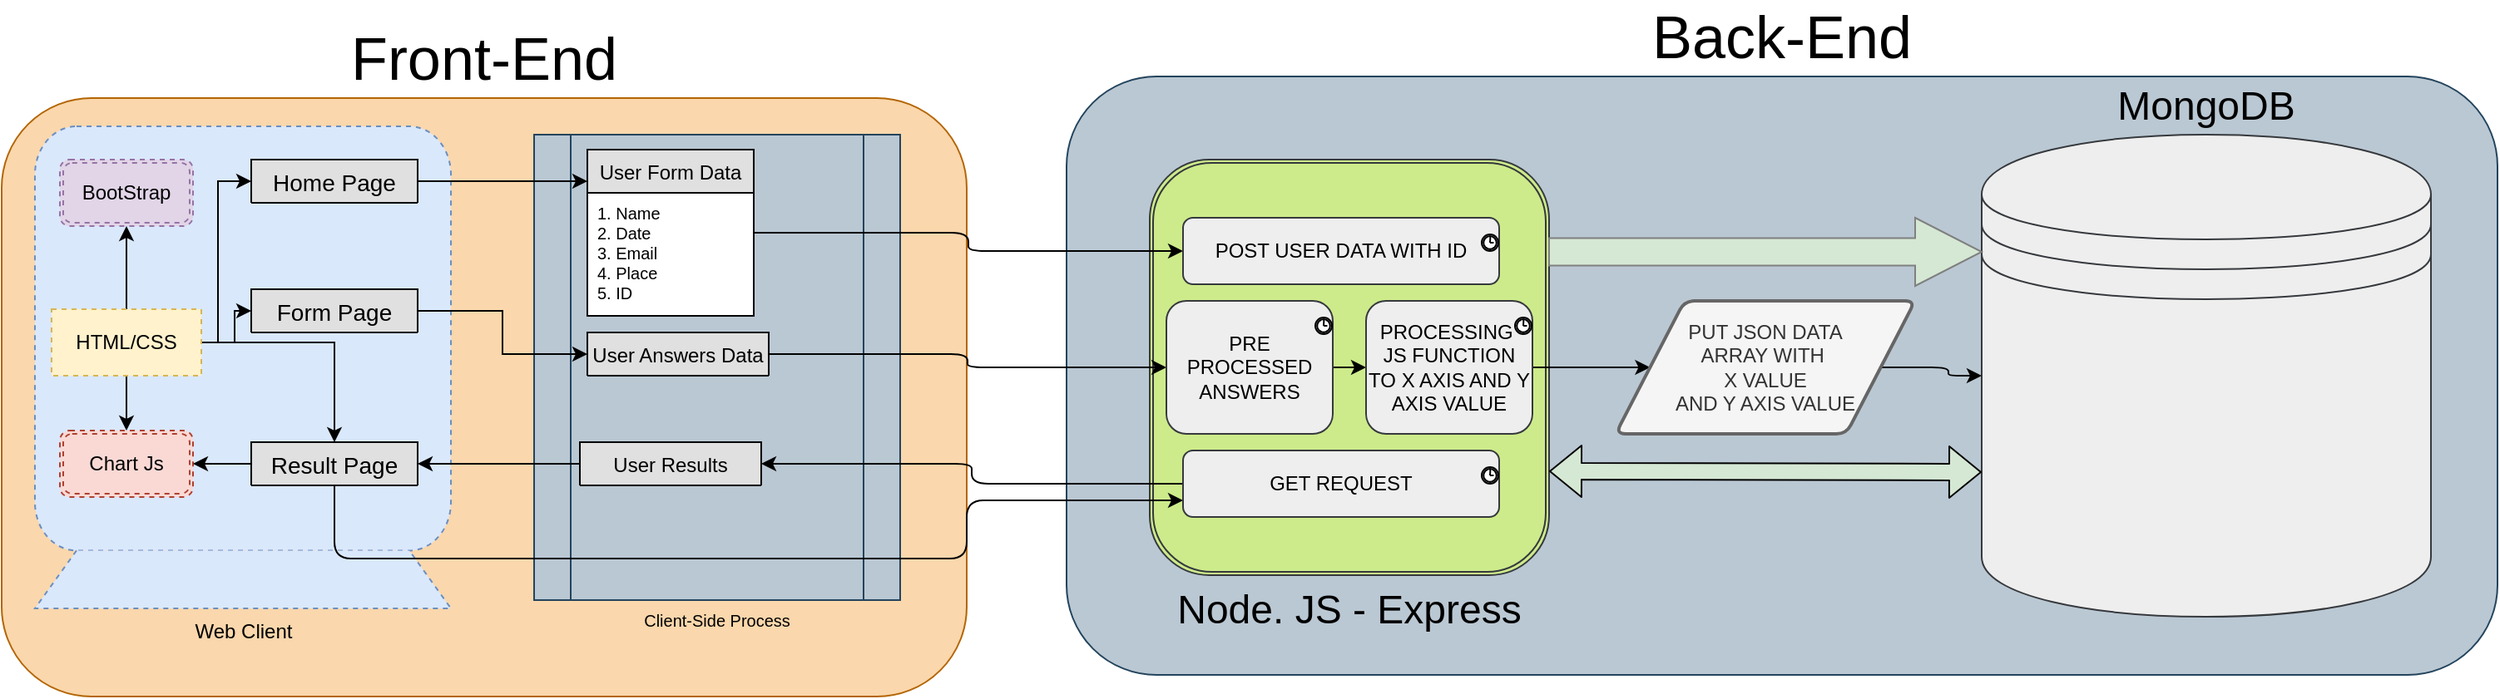 <mxfile version="12.9.3" type="device"><diagram id="eZ3UpVHoNo-EYJFAKoJH" name="Page-1"><mxGraphModel dx="1024" dy="632" grid="1" gridSize="10" guides="1" tooltips="1" connect="1" arrows="1" fold="1" page="1" pageScale="1" pageWidth="1100" pageHeight="850" math="0" shadow="0"><root><mxCell id="0"/><mxCell id="1" parent="0"/><mxCell id="kJoEcXsxbbXOO5XHEtkv-96" value="&lt;font style=&quot;font-size: 36px&quot;&gt;Back-End&lt;br&gt;&lt;/font&gt;" style="shape=ext;rounded=1;html=1;whiteSpace=wrap;fillColor=#bac8d3;strokeColor=#23445d;labelPosition=center;verticalLabelPosition=top;align=center;verticalAlign=bottom;labelBorderColor=none;movable=1;resizable=1;rotatable=1;deletable=1;editable=1;connectable=1;" parent="1" vertex="1"><mxGeometry x="690" y="70" width="860" height="360" as="geometry"/></mxCell><mxCell id="kJoEcXsxbbXOO5XHEtkv-128" value="&lt;font style=&quot;font-size: 24px&quot;&gt;Node. JS - Express&lt;/font&gt;" style="shape=ext;rounded=1;html=1;whiteSpace=wrap;double=1;fontSize=12;fillColor=#cdeb8b;strokeColor=#36393d;labelPosition=center;verticalLabelPosition=bottom;align=center;verticalAlign=top;" parent="1" vertex="1"><mxGeometry x="740" y="120" width="240" height="250" as="geometry"/></mxCell><mxCell id="kJoEcXsxbbXOO5XHEtkv-28" value="&lt;font style=&quot;font-size: 36px&quot;&gt;Front-End&lt;br&gt;&lt;/font&gt;" style="shape=ext;rounded=1;html=1;whiteSpace=wrap;fillColor=#fad7ac;strokeColor=#b46504;labelPosition=center;verticalLabelPosition=top;align=center;verticalAlign=bottom;labelBorderColor=none;movable=1;resizable=1;rotatable=1;deletable=1;editable=1;connectable=1;" parent="1" vertex="1"><mxGeometry x="50" y="83" width="580" height="360" as="geometry"/></mxCell><mxCell id="kJoEcXsxbbXOO5XHEtkv-2" value="&lt;font style=&quot;font-size: 12px&quot;&gt;Web Client&lt;/font&gt;" style="html=1;outlineConnect=0;fillColor=#dae8fc;shape=mxgraph.archimate3.device;strokeColor=#6c8ebf;dashed=1;labelPosition=center;verticalLabelPosition=bottom;align=center;verticalAlign=top;movable=0;resizable=0;rotatable=0;deletable=0;editable=0;connectable=0;" parent="1" vertex="1"><mxGeometry x="70" y="100" width="250" height="290" as="geometry"/></mxCell><mxCell id="kJoEcXsxbbXOO5XHEtkv-3" value="BootStrap" style="shape=ext;rounded=1;html=1;whiteSpace=wrap;double=1;dashed=1;fillColor=#e1d5e7;strokeColor=#9673a6;movable=0;resizable=0;rotatable=0;deletable=0;editable=0;connectable=0;" parent="1" vertex="1"><mxGeometry x="85" y="120" width="80" height="40" as="geometry"/></mxCell><mxCell id="kJoEcXsxbbXOO5XHEtkv-65" style="edgeStyle=orthogonalEdgeStyle;rounded=0;orthogonalLoop=1;jettySize=auto;html=1;entryX=0.5;entryY=1;entryDx=0;entryDy=0;fontSize=10;movable=0;resizable=0;rotatable=0;deletable=0;editable=0;connectable=0;" parent="1" source="kJoEcXsxbbXOO5XHEtkv-6" target="kJoEcXsxbbXOO5XHEtkv-3" edge="1"><mxGeometry relative="1" as="geometry"/></mxCell><mxCell id="kJoEcXsxbbXOO5XHEtkv-66" style="edgeStyle=orthogonalEdgeStyle;rounded=0;orthogonalLoop=1;jettySize=auto;html=1;exitX=1;exitY=0.5;exitDx=0;exitDy=0;entryX=0;entryY=0.5;entryDx=0;entryDy=0;fontSize=10;movable=0;resizable=0;rotatable=0;deletable=0;editable=0;connectable=0;" parent="1" source="kJoEcXsxbbXOO5XHEtkv-6" target="kJoEcXsxbbXOO5XHEtkv-53" edge="1"><mxGeometry relative="1" as="geometry"><Array as="points"><mxPoint x="180" y="230"/><mxPoint x="180" y="133"/></Array></mxGeometry></mxCell><mxCell id="kJoEcXsxbbXOO5XHEtkv-67" style="edgeStyle=orthogonalEdgeStyle;rounded=0;orthogonalLoop=1;jettySize=auto;html=1;entryX=0;entryY=0.5;entryDx=0;entryDy=0;fontSize=10;movable=0;resizable=0;rotatable=0;deletable=0;editable=0;connectable=0;" parent="1" source="kJoEcXsxbbXOO5XHEtkv-6" target="kJoEcXsxbbXOO5XHEtkv-57" edge="1"><mxGeometry relative="1" as="geometry"/></mxCell><mxCell id="kJoEcXsxbbXOO5XHEtkv-80" style="edgeStyle=orthogonalEdgeStyle;rounded=0;orthogonalLoop=1;jettySize=auto;html=1;fontSize=10;movable=0;resizable=0;rotatable=0;deletable=0;editable=0;connectable=0;" parent="1" source="kJoEcXsxbbXOO5XHEtkv-6" target="kJoEcXsxbbXOO5XHEtkv-60" edge="1"><mxGeometry relative="1" as="geometry"><Array as="points"><mxPoint x="250" y="230"/></Array></mxGeometry></mxCell><mxCell id="kJoEcXsxbbXOO5XHEtkv-82" style="edgeStyle=orthogonalEdgeStyle;rounded=0;orthogonalLoop=1;jettySize=auto;html=1;exitX=0.5;exitY=1;exitDx=0;exitDy=0;entryX=0.5;entryY=0;entryDx=0;entryDy=0;fontSize=10;movable=0;resizable=0;rotatable=0;deletable=0;editable=0;connectable=0;" parent="1" source="kJoEcXsxbbXOO5XHEtkv-6" target="kJoEcXsxbbXOO5XHEtkv-71" edge="1"><mxGeometry relative="1" as="geometry"/></mxCell><mxCell id="kJoEcXsxbbXOO5XHEtkv-6" value="HTML/CSS" style="rounded=0;whiteSpace=wrap;html=1;dashed=1;fillColor=#fff2cc;strokeColor=#d6b656;movable=0;resizable=0;rotatable=0;deletable=0;editable=0;connectable=0;" parent="1" vertex="1"><mxGeometry x="80" y="210" width="90" height="40" as="geometry"/></mxCell><mxCell id="kJoEcXsxbbXOO5XHEtkv-53" value="Home Page" style="swimlane;fontStyle=0;childLayout=stackLayout;horizontal=1;startSize=26;fillColor=#e0e0e0;horizontalStack=0;resizeParent=1;resizeParentMax=0;resizeLast=0;collapsible=1;marginBottom=0;swimlaneFillColor=#ffffff;align=center;fontSize=14;movable=0;resizable=0;rotatable=0;deletable=0;editable=0;connectable=0;" parent="1" vertex="1" collapsed="1"><mxGeometry x="200" y="120" width="100" height="26" as="geometry"><mxRectangle x="200" y="120" width="102.5" height="78" as="alternateBounds"/></mxGeometry></mxCell><mxCell id="kJoEcXsxbbXOO5XHEtkv-54" value="About Page" style="text;strokeColor=none;fillColor=none;spacingLeft=4;spacingRight=4;overflow=hidden;rotatable=0;points=[[0,0.5],[1,0.5]];portConstraint=eastwest;fontSize=10;" parent="kJoEcXsxbbXOO5XHEtkv-53" vertex="1"><mxGeometry y="26" width="100" height="26" as="geometry"/></mxCell><mxCell id="kJoEcXsxbbXOO5XHEtkv-55" value="Input User Form" style="text;strokeColor=none;fillColor=none;spacingLeft=4;spacingRight=4;overflow=hidden;rotatable=0;points=[[0,0.5],[1,0.5]];portConstraint=eastwest;fontSize=10;labelBorderColor=none;" parent="kJoEcXsxbbXOO5XHEtkv-53" vertex="1"><mxGeometry y="52" width="100" height="26" as="geometry"/></mxCell><mxCell id="kJoEcXsxbbXOO5XHEtkv-57" value="Form Page" style="swimlane;fontStyle=0;childLayout=stackLayout;horizontal=1;startSize=26;fillColor=#e0e0e0;horizontalStack=0;resizeParent=1;resizeParentMax=0;resizeLast=0;collapsible=1;marginBottom=0;swimlaneFillColor=#ffffff;align=center;fontSize=14;movable=0;resizable=0;rotatable=0;deletable=0;editable=0;connectable=0;" parent="1" vertex="1" collapsed="1"><mxGeometry x="200" y="198" width="100" height="26" as="geometry"><mxRectangle x="200" y="198" width="102.5" height="52" as="alternateBounds"/></mxGeometry></mxCell><mxCell id="kJoEcXsxbbXOO5XHEtkv-58" value="Questions Form " style="text;strokeColor=none;fillColor=none;spacingLeft=4;spacingRight=4;overflow=hidden;rotatable=0;points=[[0,0.5],[1,0.5]];portConstraint=eastwest;fontSize=10;" parent="kJoEcXsxbbXOO5XHEtkv-57" vertex="1"><mxGeometry y="26" width="100" height="26" as="geometry"/></mxCell><mxCell id="kJoEcXsxbbXOO5XHEtkv-71" value="Chart Js" style="shape=ext;rounded=1;html=1;whiteSpace=wrap;double=1;dashed=1;fillColor=#fad9d5;strokeColor=#ae4132;movable=0;resizable=0;rotatable=0;deletable=0;editable=0;connectable=0;" parent="1" vertex="1"><mxGeometry x="85" y="283" width="80" height="40" as="geometry"/></mxCell><mxCell id="kJoEcXsxbbXOO5XHEtkv-73" value="Client-Side Process" style="shape=process;whiteSpace=wrap;html=1;backgroundOutline=1;fontSize=10;fillColor=#bac8d3;strokeColor=#23445d;labelPosition=center;verticalLabelPosition=bottom;align=center;verticalAlign=top;movable=0;resizable=0;rotatable=0;deletable=0;editable=0;connectable=0;" parent="1" vertex="1"><mxGeometry x="370" y="105" width="220" height="280" as="geometry"/></mxCell><mxCell id="kJoEcXsxbbXOO5XHEtkv-81" style="edgeStyle=orthogonalEdgeStyle;rounded=0;orthogonalLoop=1;jettySize=auto;html=1;fontSize=10;movable=0;resizable=0;rotatable=0;deletable=0;editable=0;connectable=0;" parent="1" source="kJoEcXsxbbXOO5XHEtkv-60" target="kJoEcXsxbbXOO5XHEtkv-71" edge="1"><mxGeometry relative="1" as="geometry"><Array as="points"><mxPoint x="190" y="303"/><mxPoint x="190" y="303"/></Array></mxGeometry></mxCell><mxCell id="kJoEcXsxbbXOO5XHEtkv-169" style="edgeStyle=orthogonalEdgeStyle;rounded=1;orthogonalLoop=1;jettySize=auto;html=1;fillColor=#D5E8D4;fontSize=12;entryX=0;entryY=0.75;entryDx=0;entryDy=0;" parent="1" source="kJoEcXsxbbXOO5XHEtkv-60" target="kJoEcXsxbbXOO5XHEtkv-136" edge="1"><mxGeometry relative="1" as="geometry"><mxPoint x="740" y="430" as="targetPoint"/><Array as="points"><mxPoint x="250" y="360"/><mxPoint x="630" y="360"/><mxPoint x="630" y="325"/></Array></mxGeometry></mxCell><mxCell id="kJoEcXsxbbXOO5XHEtkv-60" value="Result Page" style="swimlane;fontStyle=0;childLayout=stackLayout;horizontal=1;startSize=26;fillColor=#e0e0e0;horizontalStack=0;resizeParent=1;resizeParentMax=0;resizeLast=0;collapsible=1;marginBottom=0;swimlaneFillColor=#ffffff;align=center;fontSize=14;movable=1;resizable=1;rotatable=1;deletable=1;editable=1;connectable=1;" parent="1" vertex="1" collapsed="1"><mxGeometry x="200" y="290" width="100" height="26" as="geometry"><mxRectangle x="200" y="290" width="102.5" height="52" as="alternateBounds"/></mxGeometry></mxCell><mxCell id="kJoEcXsxbbXOO5XHEtkv-61" value="Spektrum Results" style="text;strokeColor=none;fillColor=none;spacingLeft=4;spacingRight=4;overflow=hidden;rotatable=0;points=[[0,0.5],[1,0.5]];portConstraint=eastwest;fontSize=10;" parent="kJoEcXsxbbXOO5XHEtkv-60" vertex="1"><mxGeometry y="26" width="100" height="26" as="geometry"/></mxCell><mxCell id="kJoEcXsxbbXOO5XHEtkv-84" style="edgeStyle=orthogonalEdgeStyle;rounded=0;orthogonalLoop=1;jettySize=auto;html=1;fontSize=10;movable=0;resizable=0;rotatable=0;deletable=0;editable=0;connectable=0;" parent="1" source="kJoEcXsxbbXOO5XHEtkv-55" target="kJoEcXsxbbXOO5XHEtkv-85" edge="1"><mxGeometry relative="1" as="geometry"><mxPoint x="400" y="135" as="targetPoint"/><Array as="points"><mxPoint x="380" y="133"/><mxPoint x="380" y="133"/></Array></mxGeometry></mxCell><mxCell id="kJoEcXsxbbXOO5XHEtkv-138" style="edgeStyle=orthogonalEdgeStyle;rounded=1;orthogonalLoop=1;jettySize=auto;html=1;entryX=0;entryY=0.5;entryDx=0;entryDy=0;fontSize=12;" parent="1" source="kJoEcXsxbbXOO5XHEtkv-85" target="kJoEcXsxbbXOO5XHEtkv-134" edge="1"><mxGeometry relative="1" as="geometry"/></mxCell><mxCell id="kJoEcXsxbbXOO5XHEtkv-85" value="User Form Data" style="swimlane;fontStyle=0;childLayout=stackLayout;horizontal=1;startSize=26;fillColor=#e0e0e0;horizontalStack=0;resizeParent=1;resizeParentMax=0;resizeLast=0;collapsible=1;marginBottom=0;swimlaneFillColor=#ffffff;align=center;fontSize=12;movable=0;resizable=0;rotatable=0;deletable=0;editable=0;connectable=0;" parent="1" vertex="1"><mxGeometry x="402" y="114" width="100" height="100" as="geometry"><mxRectangle x="402" y="114" width="109" height="26" as="alternateBounds"/></mxGeometry></mxCell><mxCell id="kJoEcXsxbbXOO5XHEtkv-86" value="1. Name&#10;2. Date&#10;3. Email&#10;4. Place&#10;5. ID" style="text;strokeColor=none;fillColor=none;spacingLeft=4;spacingRight=4;overflow=hidden;rotatable=0;points=[[0,0.5],[1,0.5]];portConstraint=eastwest;fontSize=10;movable=1;resizable=1;deletable=1;editable=1;connectable=1;" parent="kJoEcXsxbbXOO5XHEtkv-85" vertex="1"><mxGeometry y="26" width="100" height="74" as="geometry"/></mxCell><mxCell id="kJoEcXsxbbXOO5XHEtkv-88" style="edgeStyle=orthogonalEdgeStyle;rounded=0;orthogonalLoop=1;jettySize=auto;html=1;fontSize=12;entryX=0;entryY=0.5;entryDx=0;entryDy=0;movable=0;resizable=0;rotatable=0;deletable=0;editable=0;connectable=0;" parent="1" source="kJoEcXsxbbXOO5XHEtkv-58" target="kJoEcXsxbbXOO5XHEtkv-89" edge="1"><mxGeometry relative="1" as="geometry"><mxPoint x="420" y="190" as="targetPoint"/></mxGeometry></mxCell><mxCell id="kJoEcXsxbbXOO5XHEtkv-93" style="edgeStyle=orthogonalEdgeStyle;rounded=0;orthogonalLoop=1;jettySize=auto;html=1;entryX=1;entryY=0.5;entryDx=0;entryDy=0;fontSize=12;movable=0;resizable=0;rotatable=0;deletable=0;editable=0;connectable=0;" parent="1" source="kJoEcXsxbbXOO5XHEtkv-91" target="kJoEcXsxbbXOO5XHEtkv-60" edge="1"><mxGeometry relative="1" as="geometry"><Array as="points"><mxPoint x="380" y="303"/><mxPoint x="380" y="303"/></Array></mxGeometry></mxCell><mxCell id="kJoEcXsxbbXOO5XHEtkv-124" value="&lt;font style=&quot;font-size: 24px&quot;&gt;MongoDB&lt;/font&gt;" style="shape=datastore;whiteSpace=wrap;html=1;fontSize=12;fillColor=#eeeeee;strokeColor=#36393d;labelPosition=center;verticalLabelPosition=top;align=center;verticalAlign=bottom;" parent="1" vertex="1"><mxGeometry x="1240" y="105" width="270" height="290" as="geometry"/></mxCell><mxCell id="kJoEcXsxbbXOO5XHEtkv-160" style="edgeStyle=orthogonalEdgeStyle;rounded=1;orthogonalLoop=1;jettySize=auto;html=1;exitX=1;exitY=0.5;exitDx=0;exitDy=0;entryX=0;entryY=0.5;entryDx=0;entryDy=0;fontSize=12;" parent="1" source="kJoEcXsxbbXOO5XHEtkv-89" target="kJoEcXsxbbXOO5XHEtkv-158" edge="1"><mxGeometry relative="1" as="geometry"/></mxCell><mxCell id="kJoEcXsxbbXOO5XHEtkv-89" value="User Answers Data" style="swimlane;fontStyle=0;childLayout=stackLayout;horizontal=1;startSize=26;fillColor=#e0e0e0;horizontalStack=0;resizeParent=1;resizeParentMax=0;resizeLast=0;collapsible=1;marginBottom=0;swimlaneFillColor=#ffffff;align=center;fontSize=12;movable=1;resizable=1;rotatable=1;deletable=1;editable=1;connectable=1;" parent="1" vertex="1" collapsed="1"><mxGeometry x="402" y="224" width="109" height="26" as="geometry"><mxRectangle x="405.5" y="224" width="100" height="60" as="alternateBounds"/></mxGeometry></mxCell><mxCell id="kJoEcXsxbbXOO5XHEtkv-90" value="JSON : Answers &#10;Array of Numbers" style="text;strokeColor=none;fillColor=none;spacingLeft=4;spacingRight=4;overflow=hidden;rotatable=0;points=[[0,0.5],[1,0.5]];portConstraint=eastwest;fontSize=10;movable=0;resizable=0;deletable=0;editable=0;connectable=0;" parent="kJoEcXsxbbXOO5XHEtkv-89" vertex="1"><mxGeometry y="26" width="100" height="34" as="geometry"/></mxCell><mxCell id="kJoEcXsxbbXOO5XHEtkv-91" value="User Results" style="swimlane;fontStyle=0;childLayout=stackLayout;horizontal=1;startSize=26;fillColor=#e0e0e0;horizontalStack=0;resizeParent=1;resizeParentMax=0;resizeLast=0;collapsible=1;marginBottom=0;swimlaneFillColor=#ffffff;align=center;fontSize=12;movable=1;resizable=1;rotatable=1;deletable=1;editable=1;connectable=1;" parent="1" vertex="1" collapsed="1"><mxGeometry x="397.5" y="290" width="109" height="26" as="geometry"><mxRectangle x="405.5" y="290" width="100" height="50" as="alternateBounds"/></mxGeometry></mxCell><mxCell id="kJoEcXsxbbXOO5XHEtkv-92" value="X-Y Axis Values" style="text;strokeColor=none;fillColor=none;spacingLeft=4;spacingRight=4;overflow=hidden;rotatable=0;points=[[0,0.5],[1,0.5]];portConstraint=eastwest;fontSize=10;" parent="kJoEcXsxbbXOO5XHEtkv-91" vertex="1"><mxGeometry y="26" width="109" height="24" as="geometry"/></mxCell><mxCell id="kJoEcXsxbbXOO5XHEtkv-134" value="POST USER DATA WITH ID" style="html=1;whiteSpace=wrap;rounded=1;dropTarget=0;fontSize=12;fillColor=#eeeeee;strokeColor=#36393d;" parent="1" vertex="1"><mxGeometry x="760" y="155" width="190" height="40" as="geometry"/></mxCell><mxCell id="kJoEcXsxbbXOO5XHEtkv-135" value="" style="shape=mxgraph.bpmn.timer_start;perimeter=ellipsePerimeter;html=1;labelPosition=right;labelBackgroundColor=#ffffff;align=left;outlineConnect=0;" parent="kJoEcXsxbbXOO5XHEtkv-134" vertex="1"><mxGeometry x="1" width="19" height="10" relative="1" as="geometry"><mxPoint x="-15" y="10" as="offset"/></mxGeometry></mxCell><mxCell id="kJoEcXsxbbXOO5XHEtkv-167" style="edgeStyle=orthogonalEdgeStyle;rounded=1;orthogonalLoop=1;jettySize=auto;html=1;entryX=1;entryY=0.5;entryDx=0;entryDy=0;fillColor=#D5E8D4;fontSize=12;" parent="1" source="kJoEcXsxbbXOO5XHEtkv-136" target="kJoEcXsxbbXOO5XHEtkv-91" edge="1"><mxGeometry relative="1" as="geometry"><Array as="points"><mxPoint x="633" y="315"/><mxPoint x="633" y="303"/></Array></mxGeometry></mxCell><mxCell id="kJoEcXsxbbXOO5XHEtkv-136" value="GET REQUEST" style="html=1;whiteSpace=wrap;rounded=1;dropTarget=0;fontSize=12;fillColor=#eeeeee;strokeColor=#36393d;" parent="1" vertex="1"><mxGeometry x="760" y="295" width="190" height="40" as="geometry"/></mxCell><mxCell id="kJoEcXsxbbXOO5XHEtkv-137" value="" style="shape=mxgraph.bpmn.timer_start;perimeter=ellipsePerimeter;html=1;labelPosition=right;labelBackgroundColor=#ffffff;align=left;outlineConnect=0;" parent="kJoEcXsxbbXOO5XHEtkv-136" vertex="1"><mxGeometry x="1" width="19" height="10" relative="1" as="geometry"><mxPoint x="-15" y="10" as="offset"/></mxGeometry></mxCell><mxCell id="kJoEcXsxbbXOO5XHEtkv-153" value="" style="shape=flexArrow;endArrow=classic;startArrow=classic;html=1;fontSize=12;exitX=1;exitY=0.75;exitDx=0;exitDy=0;entryX=0;entryY=0.7;entryDx=0;entryDy=0;fillColor=#D5E8D4;" parent="1" source="kJoEcXsxbbXOO5XHEtkv-128" target="kJoEcXsxbbXOO5XHEtkv-124" edge="1"><mxGeometry width="50" height="50" relative="1" as="geometry"><mxPoint x="990" y="301" as="sourcePoint"/><mxPoint x="1040" y="251" as="targetPoint"/></mxGeometry></mxCell><mxCell id="kJoEcXsxbbXOO5XHEtkv-173" style="edgeStyle=orthogonalEdgeStyle;rounded=1;orthogonalLoop=1;jettySize=auto;html=1;fillColor=#D5E8D4;fontSize=12;" parent="1" source="kJoEcXsxbbXOO5XHEtkv-158" target="kJoEcXsxbbXOO5XHEtkv-171" edge="1"><mxGeometry relative="1" as="geometry"/></mxCell><mxCell id="kJoEcXsxbbXOO5XHEtkv-158" value="PRE PROCESSED ANSWERS" style="html=1;whiteSpace=wrap;rounded=1;dropTarget=0;fontSize=12;fillColor=#eeeeee;strokeColor=#36393d;" parent="1" vertex="1"><mxGeometry x="750" y="205" width="100" height="80" as="geometry"/></mxCell><mxCell id="kJoEcXsxbbXOO5XHEtkv-159" value="" style="shape=mxgraph.bpmn.timer_start;perimeter=ellipsePerimeter;html=1;labelPosition=right;labelBackgroundColor=#ffffff;align=left;outlineConnect=0;" parent="kJoEcXsxbbXOO5XHEtkv-158" vertex="1"><mxGeometry x="1" width="19" height="10" relative="1" as="geometry"><mxPoint x="-15" y="10" as="offset"/></mxGeometry></mxCell><mxCell id="kJoEcXsxbbXOO5XHEtkv-163" value="" style="html=1;shadow=0;dashed=0;align=center;verticalAlign=middle;shape=mxgraph.arrows2.arrow;dy=0.6;dx=40;notch=0;fontSize=12;fillColor=#d5e8d4;strokeColor=#808080;" parent="1" vertex="1"><mxGeometry x="980" y="155" width="260" height="41" as="geometry"/></mxCell><mxCell id="kJoEcXsxbbXOO5XHEtkv-176" style="edgeStyle=orthogonalEdgeStyle;rounded=1;orthogonalLoop=1;jettySize=auto;html=1;entryX=0;entryY=0.5;entryDx=0;entryDy=0;fillColor=#D5E8D4;fontSize=12;" parent="1" source="kJoEcXsxbbXOO5XHEtkv-171" target="kJoEcXsxbbXOO5XHEtkv-175" edge="1"><mxGeometry relative="1" as="geometry"/></mxCell><mxCell id="kJoEcXsxbbXOO5XHEtkv-171" value="PROCESSING&amp;nbsp;&lt;br&gt;JS FUNCTION TO X AXIS AND Y AXIS VALUE" style="html=1;whiteSpace=wrap;rounded=1;dropTarget=0;fontSize=12;fillColor=#eeeeee;strokeColor=#36393d;" parent="1" vertex="1"><mxGeometry x="870" y="205" width="100" height="80" as="geometry"/></mxCell><mxCell id="kJoEcXsxbbXOO5XHEtkv-172" value="" style="shape=mxgraph.bpmn.timer_start;perimeter=ellipsePerimeter;html=1;labelPosition=right;labelBackgroundColor=#ffffff;align=left;outlineConnect=0;" parent="kJoEcXsxbbXOO5XHEtkv-171" vertex="1"><mxGeometry x="1" width="19" height="10" relative="1" as="geometry"><mxPoint x="-15" y="10" as="offset"/></mxGeometry></mxCell><mxCell id="kJoEcXsxbbXOO5XHEtkv-177" style="edgeStyle=orthogonalEdgeStyle;rounded=1;orthogonalLoop=1;jettySize=auto;html=1;entryX=0;entryY=0.5;entryDx=0;entryDy=0;fillColor=#D5E8D4;fontSize=12;" parent="1" source="kJoEcXsxbbXOO5XHEtkv-175" target="kJoEcXsxbbXOO5XHEtkv-124" edge="1"><mxGeometry relative="1" as="geometry"/></mxCell><mxCell id="kJoEcXsxbbXOO5XHEtkv-175" value="PUT JSON DATA &lt;br&gt;ARRAY WITH&amp;nbsp;&lt;br&gt;X VALUE &lt;br&gt;AND Y AXIS VALUE" style="shape=parallelogram;html=1;strokeWidth=2;perimeter=parallelogramPerimeter;whiteSpace=wrap;rounded=1;arcSize=12;size=0.23;fontSize=12;fillColor=#f5f5f5;strokeColor=#666666;fontColor=#333333;" parent="1" vertex="1"><mxGeometry x="1020" y="205" width="180" height="80" as="geometry"/></mxCell></root></mxGraphModel></diagram></mxfile>